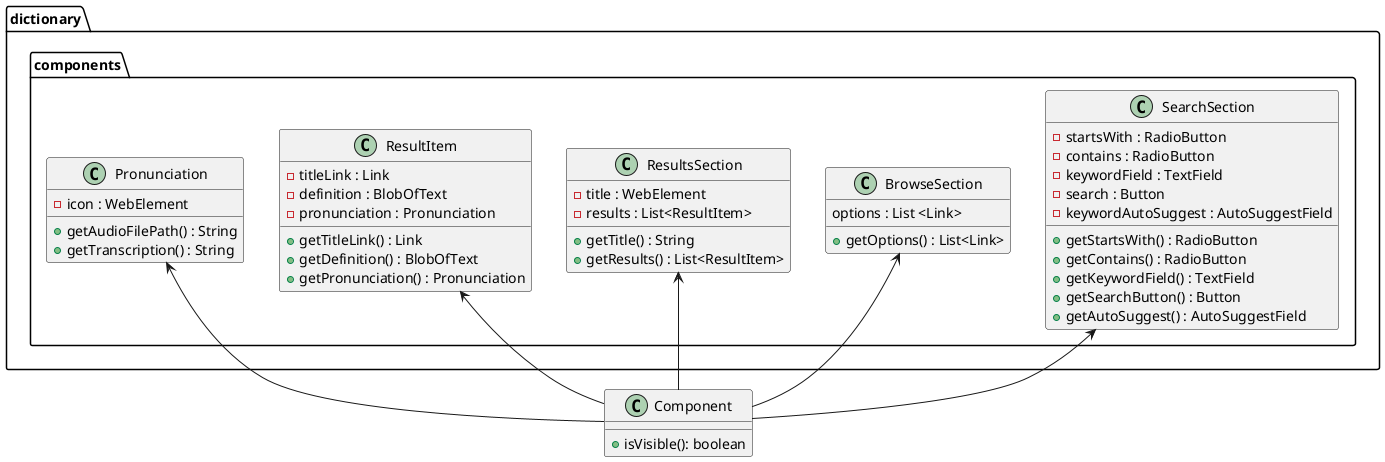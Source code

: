 @startuml
class Component{
    +isVisible(): boolean
}
package dictionary {
package components {
    class SearchSection {
        -startsWith : RadioButton
        -contains : RadioButton
        -keywordField : TextField
        -search : Button
        -keywordAutoSuggest : AutoSuggestField

        +getStartsWith() : RadioButton
        +getContains() : RadioButton
        +getKeywordField() : TextField
        +getSearchButton() : Button
        +getAutoSuggest() : AutoSuggestField

    }
    SearchSection <-- Component

    class BrowseSection {
        options : List <Link>

        +getOptions() : List<Link>

    }
    BrowseSection <-- Component

    class ResultsSection {
        -title : WebElement
      -results : List<ResultItem>

      +getTitle() : String
      +getResults() : List<ResultItem>

    }
    ResultsSection <-- Component
    class ResultItem {
        -titleLink : Link
        -definition : BlobOfText
        -pronunciation : Pronunciation

        +getTitleLink() : Link
        +getDefinition() : BlobOfText
        +getPronunciation() : Pronunciation



    }
    ResultItem <-- Component

    class Pronunciation {
        -icon : WebElement
        

        +getAudioFilePath() : String
        +getTranscription() : String
    }
    Pronunciation <-- Component
}
}

@enduml